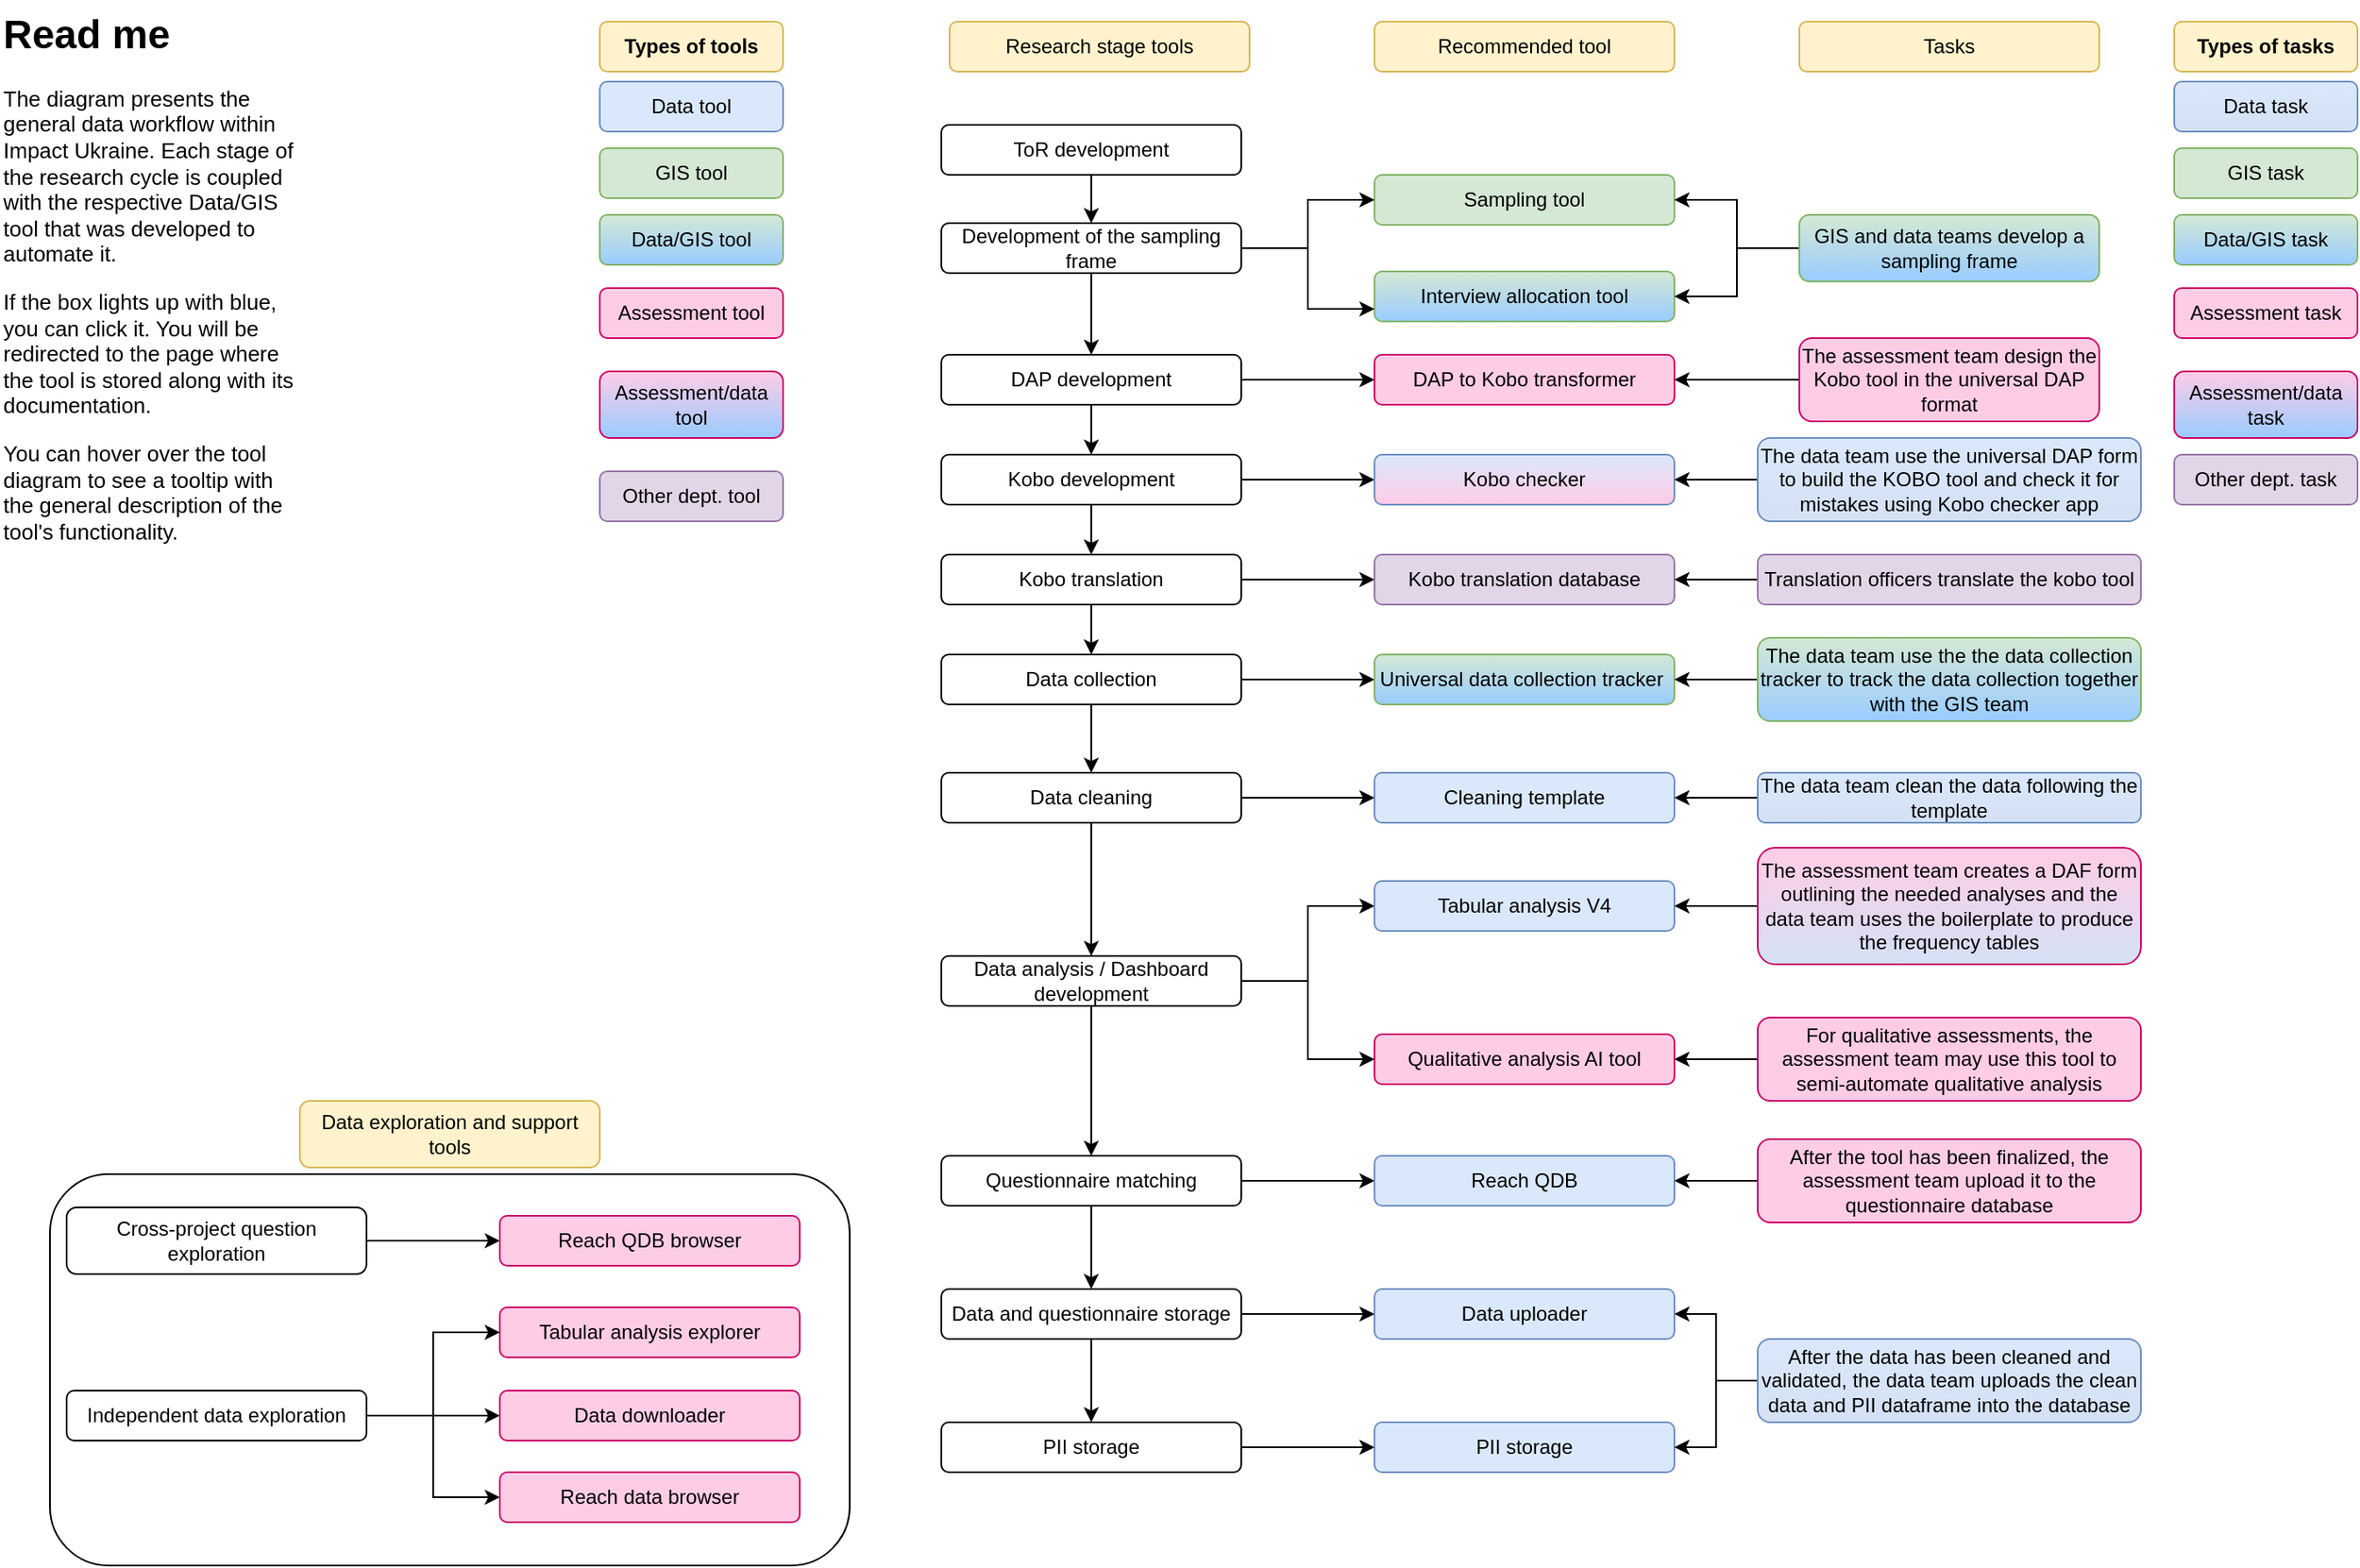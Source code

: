 <mxfile version="24.7.3" type="github">
  <diagram name="Page-1" id="CdamL6_mtSKDQ_Ty3OGJ">
    <mxGraphModel dx="3354" dy="1717" grid="1" gridSize="10" guides="1" tooltips="1" connect="1" arrows="1" fold="1" page="1" pageScale="1" pageWidth="850" pageHeight="1100" math="0" shadow="0">
      <root>
        <mxCell id="0" />
        <mxCell id="1" parent="0" />
        <mxCell id="rfDyb57G6SXDkPlzruz_-56" value="" style="rounded=1;whiteSpace=wrap;html=1;fillColor=none;" parent="1" vertex="1">
          <mxGeometry x="70" y="715" width="480" height="235" as="geometry" />
        </mxCell>
        <mxCell id="5ZZzninA21lW4IOuCeZm-38" style="edgeStyle=orthogonalEdgeStyle;rounded=0;orthogonalLoop=1;jettySize=auto;html=1;exitX=0.5;exitY=1;exitDx=0;exitDy=0;entryX=0.5;entryY=0;entryDx=0;entryDy=0;" parent="1" source="5ZZzninA21lW4IOuCeZm-1" target="5ZZzninA21lW4IOuCeZm-37" edge="1">
          <mxGeometry relative="1" as="geometry" />
        </mxCell>
        <mxCell id="5ZZzninA21lW4IOuCeZm-1" value="ToR development" style="rounded=1;whiteSpace=wrap;html=1;" parent="1" vertex="1">
          <mxGeometry x="605" y="85" width="180" height="30" as="geometry" />
        </mxCell>
        <UserObject label="Sampling tool" link="https://impact-initiatives.shinyapps.io/r_sampling_tool_v2/" tooltip="The tool allows the user to build a sampling frame using the list of settlements that have to be sampled and the estimated populations of the settlements" id="5ZZzninA21lW4IOuCeZm-2">
          <mxCell style="rounded=1;whiteSpace=wrap;html=1;fillColor=#d5e8d4;strokeColor=#82b366;" parent="1" vertex="1">
            <mxGeometry x="865" y="115" width="180" height="30" as="geometry" />
          </mxCell>
        </UserObject>
        <mxCell id="5ZZzninA21lW4IOuCeZm-3" value="Data/GIS tool" style="rounded=1;whiteSpace=wrap;html=1;fillColor=#d5e8d4;strokeColor=#82b366;gradientColor=#99CCFF;" parent="1" vertex="1">
          <mxGeometry x="400" y="139" width="110" height="30" as="geometry" />
        </mxCell>
        <mxCell id="5ZZzninA21lW4IOuCeZm-4" value="Data tool" style="rounded=1;whiteSpace=wrap;html=1;fillColor=#dae8fc;strokeColor=#6c8ebf;" parent="1" vertex="1">
          <mxGeometry x="400" y="59" width="110" height="30" as="geometry" />
        </mxCell>
        <mxCell id="5ZZzninA21lW4IOuCeZm-5" value="GIS tool" style="rounded=1;whiteSpace=wrap;html=1;fillColor=#d5e8d4;strokeColor=#82b366;" parent="1" vertex="1">
          <mxGeometry x="400" y="99" width="110" height="30" as="geometry" />
        </mxCell>
        <UserObject label="Interview allocation tool" tooltip="The tool allows the user to distribute the interviews across the sampled geography using the sampling frame and the maps of the territory that has to be sampled. The interviews can be distributed within individual polygons or attributed to points within polygons " id="5ZZzninA21lW4IOuCeZm-6">
          <mxCell style="rounded=1;whiteSpace=wrap;html=1;fillColor=#d5e8d4;strokeColor=#82b366;gradientColor=#99CCFF;" parent="1" vertex="1">
            <mxGeometry x="865" y="173" width="180" height="30" as="geometry" />
          </mxCell>
        </UserObject>
        <mxCell id="5ZZzninA21lW4IOuCeZm-32" style="edgeStyle=orthogonalEdgeStyle;rounded=0;orthogonalLoop=1;jettySize=auto;html=1;exitX=0.5;exitY=1;exitDx=0;exitDy=0;entryX=0.5;entryY=0;entryDx=0;entryDy=0;" parent="1" source="5ZZzninA21lW4IOuCeZm-10" target="5ZZzninA21lW4IOuCeZm-12" edge="1">
          <mxGeometry relative="1" as="geometry" />
        </mxCell>
        <mxCell id="5ZZzninA21lW4IOuCeZm-36" style="edgeStyle=orthogonalEdgeStyle;rounded=0;orthogonalLoop=1;jettySize=auto;html=1;exitX=1;exitY=0.5;exitDx=0;exitDy=0;" parent="1" source="5ZZzninA21lW4IOuCeZm-10" target="5ZZzninA21lW4IOuCeZm-13" edge="1">
          <mxGeometry relative="1" as="geometry" />
        </mxCell>
        <mxCell id="5ZZzninA21lW4IOuCeZm-10" value="DAP development" style="rounded=1;whiteSpace=wrap;html=1;" parent="1" vertex="1">
          <mxGeometry x="605" y="223" width="180" height="30" as="geometry" />
        </mxCell>
        <mxCell id="5ZZzninA21lW4IOuCeZm-42" style="edgeStyle=orthogonalEdgeStyle;rounded=0;orthogonalLoop=1;jettySize=auto;html=1;entryX=0;entryY=0.5;entryDx=0;entryDy=0;" parent="1" source="5ZZzninA21lW4IOuCeZm-12" target="5ZZzninA21lW4IOuCeZm-20" edge="1">
          <mxGeometry relative="1" as="geometry" />
        </mxCell>
        <mxCell id="rfDyb57G6SXDkPlzruz_-59" value="" style="edgeStyle=orthogonalEdgeStyle;rounded=0;orthogonalLoop=1;jettySize=auto;html=1;" parent="1" source="5ZZzninA21lW4IOuCeZm-12" target="rfDyb57G6SXDkPlzruz_-51" edge="1">
          <mxGeometry relative="1" as="geometry" />
        </mxCell>
        <mxCell id="5ZZzninA21lW4IOuCeZm-12" value="Kobo development" style="rounded=1;whiteSpace=wrap;html=1;" parent="1" vertex="1">
          <mxGeometry x="605" y="283" width="180" height="30" as="geometry" />
        </mxCell>
        <UserObject label="DAP to Kobo transformer" link="https://impact-initiatives.shinyapps.io/dap_generating/" tooltip="If the user has used the Universal DAP form to create their DAP file, this tool allows the user to create a baseline KOBO tool out of it. It can also be used to transform existing KOBO forms into DAP files filled in in the form of the Universal DAP file." id="5ZZzninA21lW4IOuCeZm-13">
          <mxCell style="rounded=1;whiteSpace=wrap;html=1;fillColor=#FFCCE6;strokeColor=#CC0066;" parent="1" vertex="1">
            <mxGeometry x="865" y="223" width="180" height="30" as="geometry" />
          </mxCell>
        </UserObject>
        <mxCell id="5ZZzninA21lW4IOuCeZm-33" style="edgeStyle=orthogonalEdgeStyle;rounded=0;orthogonalLoop=1;jettySize=auto;html=1;exitX=0.5;exitY=1;exitDx=0;exitDy=0;entryX=0.5;entryY=0;entryDx=0;entryDy=0;" parent="1" source="5ZZzninA21lW4IOuCeZm-19" target="5ZZzninA21lW4IOuCeZm-23" edge="1">
          <mxGeometry relative="1" as="geometry" />
        </mxCell>
        <mxCell id="5ZZzninA21lW4IOuCeZm-44" style="edgeStyle=orthogonalEdgeStyle;rounded=0;orthogonalLoop=1;jettySize=auto;html=1;exitX=1;exitY=0.5;exitDx=0;exitDy=0;entryX=0;entryY=0.5;entryDx=0;entryDy=0;" parent="1" source="5ZZzninA21lW4IOuCeZm-19" target="5ZZzninA21lW4IOuCeZm-43" edge="1">
          <mxGeometry relative="1" as="geometry" />
        </mxCell>
        <mxCell id="5ZZzninA21lW4IOuCeZm-19" value="Data collection" style="rounded=1;whiteSpace=wrap;html=1;" parent="1" vertex="1">
          <mxGeometry x="605" y="403" width="180" height="30" as="geometry" />
        </mxCell>
        <UserObject label="Kobo checker" link="https://impact-initiatives.shinyapps.io/Kobo_checker/" tooltip="The tool allows the user to check their KOBO form for common mistakes that can make it incompatible with the cleaning script.&#xa;It also allows the user (AO) to explore the interview flow within the KOBO form.&#xa;&#xa;" id="5ZZzninA21lW4IOuCeZm-20">
          <mxCell style="rounded=1;whiteSpace=wrap;html=1;fillColor=#dae8fc;strokeColor=#6c8ebf;gradientColor=#ffcce6;" parent="1" vertex="1">
            <mxGeometry x="865" y="283" width="180" height="30" as="geometry" />
          </mxCell>
        </UserObject>
        <mxCell id="5ZZzninA21lW4IOuCeZm-46" style="edgeStyle=orthogonalEdgeStyle;rounded=0;orthogonalLoop=1;jettySize=auto;html=1;exitX=1;exitY=0.5;exitDx=0;exitDy=0;" parent="1" source="5ZZzninA21lW4IOuCeZm-23" target="5ZZzninA21lW4IOuCeZm-25" edge="1">
          <mxGeometry relative="1" as="geometry" />
        </mxCell>
        <mxCell id="5ZZzninA21lW4IOuCeZm-49" style="edgeStyle=orthogonalEdgeStyle;rounded=0;orthogonalLoop=1;jettySize=auto;html=1;exitX=0.5;exitY=1;exitDx=0;exitDy=0;" parent="1" source="5ZZzninA21lW4IOuCeZm-23" target="5ZZzninA21lW4IOuCeZm-27" edge="1">
          <mxGeometry relative="1" as="geometry" />
        </mxCell>
        <mxCell id="5ZZzninA21lW4IOuCeZm-23" value="Data cleaning" style="rounded=1;whiteSpace=wrap;html=1;" parent="1" vertex="1">
          <mxGeometry x="605" y="474" width="180" height="30" as="geometry" />
        </mxCell>
        <UserObject label="Cleaning template" link="https://github.com/REACH-WoU/utilityR" tooltip="A universal cleaning template that goes through the general process of cleaning KOBO interviews within Impact Ukraine. Based on UtilityR package." id="5ZZzninA21lW4IOuCeZm-25">
          <mxCell style="rounded=1;whiteSpace=wrap;html=1;fillColor=#dae8fc;strokeColor=#6c8ebf;" parent="1" vertex="1">
            <mxGeometry x="865" y="474" width="180" height="30" as="geometry" />
          </mxCell>
        </UserObject>
        <mxCell id="5ZZzninA21lW4IOuCeZm-53" value="" style="edgeStyle=orthogonalEdgeStyle;rounded=0;orthogonalLoop=1;jettySize=auto;html=1;" parent="1" source="5ZZzninA21lW4IOuCeZm-27" target="5ZZzninA21lW4IOuCeZm-50" edge="1">
          <mxGeometry relative="1" as="geometry" />
        </mxCell>
        <mxCell id="rfDyb57G6SXDkPlzruz_-44" style="edgeStyle=orthogonalEdgeStyle;rounded=0;orthogonalLoop=1;jettySize=auto;html=1;entryX=0;entryY=0.5;entryDx=0;entryDy=0;" parent="1" source="5ZZzninA21lW4IOuCeZm-27" target="rfDyb57G6SXDkPlzruz_-43" edge="1">
          <mxGeometry relative="1" as="geometry" />
        </mxCell>
        <mxCell id="rfDyb57G6SXDkPlzruz_-45" style="edgeStyle=orthogonalEdgeStyle;rounded=0;orthogonalLoop=1;jettySize=auto;html=1;entryX=0;entryY=0.5;entryDx=0;entryDy=0;" parent="1" source="5ZZzninA21lW4IOuCeZm-27" target="5ZZzninA21lW4IOuCeZm-47" edge="1">
          <mxGeometry relative="1" as="geometry" />
        </mxCell>
        <mxCell id="5ZZzninA21lW4IOuCeZm-27" value="Data analysis / Dashboard development" style="rounded=1;whiteSpace=wrap;html=1;" parent="1" vertex="1">
          <mxGeometry x="605" y="584" width="180" height="30" as="geometry" />
        </mxCell>
        <mxCell id="5ZZzninA21lW4IOuCeZm-34" value="Research stage tools" style="rounded=1;whiteSpace=wrap;html=1;fillColor=#fff2cc;strokeColor=#d6b656;" parent="1" vertex="1">
          <mxGeometry x="610" y="23" width="180" height="30" as="geometry" />
        </mxCell>
        <mxCell id="5ZZzninA21lW4IOuCeZm-35" value="Recommended tool" style="rounded=1;whiteSpace=wrap;html=1;fillColor=#fff2cc;strokeColor=#d6b656;" parent="1" vertex="1">
          <mxGeometry x="865" y="23" width="180" height="30" as="geometry" />
        </mxCell>
        <mxCell id="5ZZzninA21lW4IOuCeZm-39" style="edgeStyle=orthogonalEdgeStyle;rounded=0;orthogonalLoop=1;jettySize=auto;html=1;exitX=0.5;exitY=1;exitDx=0;exitDy=0;" parent="1" source="5ZZzninA21lW4IOuCeZm-37" target="5ZZzninA21lW4IOuCeZm-10" edge="1">
          <mxGeometry relative="1" as="geometry" />
        </mxCell>
        <mxCell id="5ZZzninA21lW4IOuCeZm-40" style="edgeStyle=orthogonalEdgeStyle;rounded=0;orthogonalLoop=1;jettySize=auto;html=1;entryX=0;entryY=0.5;entryDx=0;entryDy=0;" parent="1" source="5ZZzninA21lW4IOuCeZm-37" target="5ZZzninA21lW4IOuCeZm-2" edge="1">
          <mxGeometry relative="1" as="geometry" />
        </mxCell>
        <mxCell id="5ZZzninA21lW4IOuCeZm-41" style="edgeStyle=orthogonalEdgeStyle;rounded=0;orthogonalLoop=1;jettySize=auto;html=1;exitX=1;exitY=0.5;exitDx=0;exitDy=0;entryX=0;entryY=0.75;entryDx=0;entryDy=0;" parent="1" source="5ZZzninA21lW4IOuCeZm-37" target="5ZZzninA21lW4IOuCeZm-6" edge="1">
          <mxGeometry relative="1" as="geometry" />
        </mxCell>
        <mxCell id="5ZZzninA21lW4IOuCeZm-37" value="Development of the sampling frame" style="rounded=1;whiteSpace=wrap;html=1;" parent="1" vertex="1">
          <mxGeometry x="605" y="144" width="180" height="30" as="geometry" />
        </mxCell>
        <UserObject label="Universal data collection tracker&amp;nbsp;" link="https://github.com/REACH-WoU/tracker_template" tooltip="The data collection tracker app on Shiny server. Allows the user to build interactive, live Shiny application that tracks the data collection process" id="5ZZzninA21lW4IOuCeZm-43">
          <mxCell style="rounded=1;whiteSpace=wrap;html=1;fillColor=#d5e8d4;strokeColor=#82b366;gradientColor=#99CCFF;" parent="1" vertex="1">
            <mxGeometry x="865" y="403" width="180" height="30" as="geometry" />
          </mxCell>
        </UserObject>
        <UserObject label="Tabular analysis V4" link="https://github.com/REACH-WoU/tabular_analysis_boilerplate_v4" tooltip="The tabular analysis boilerplate, that allows the user to quickly build frequency tables in Python. " id="5ZZzninA21lW4IOuCeZm-47">
          <mxCell style="rounded=1;whiteSpace=wrap;html=1;fillColor=#dae8fc;strokeColor=#6c8ebf;" parent="1" vertex="1">
            <mxGeometry x="865" y="539" width="180" height="30" as="geometry" />
          </mxCell>
        </UserObject>
        <mxCell id="5ZZzninA21lW4IOuCeZm-52" style="edgeStyle=orthogonalEdgeStyle;rounded=0;orthogonalLoop=1;jettySize=auto;html=1;exitX=1;exitY=0.5;exitDx=0;exitDy=0;entryX=0;entryY=0.5;entryDx=0;entryDy=0;" parent="1" source="5ZZzninA21lW4IOuCeZm-50" target="5ZZzninA21lW4IOuCeZm-51" edge="1">
          <mxGeometry relative="1" as="geometry" />
        </mxCell>
        <mxCell id="5ZZzninA21lW4IOuCeZm-56" value="" style="edgeStyle=orthogonalEdgeStyle;rounded=0;orthogonalLoop=1;jettySize=auto;html=1;" parent="1" source="5ZZzninA21lW4IOuCeZm-50" target="5ZZzninA21lW4IOuCeZm-54" edge="1">
          <mxGeometry relative="1" as="geometry" />
        </mxCell>
        <mxCell id="5ZZzninA21lW4IOuCeZm-50" value="Questionnaire matching" style="rounded=1;whiteSpace=wrap;html=1;" parent="1" vertex="1">
          <mxGeometry x="605" y="704" width="180" height="30" as="geometry" />
        </mxCell>
        <UserObject label="Reach QDB" link="https://impact-initiatives.shinyapps.io/Reach_QDB/" tooltip="A Shiny app that allows the user to match the questions in their Kobo form to questions already present in the database. This allows us to understand if we&#39;ve asked a question across multiple research cycles and timeframes" id="5ZZzninA21lW4IOuCeZm-51">
          <mxCell style="rounded=1;whiteSpace=wrap;html=1;fillColor=#dae8fc;strokeColor=#6c8ebf;" parent="1" vertex="1">
            <mxGeometry x="865" y="704" width="180" height="30" as="geometry" />
          </mxCell>
        </UserObject>
        <mxCell id="5ZZzninA21lW4IOuCeZm-58" value="" style="edgeStyle=orthogonalEdgeStyle;rounded=0;orthogonalLoop=1;jettySize=auto;html=1;" parent="1" source="5ZZzninA21lW4IOuCeZm-54" target="5ZZzninA21lW4IOuCeZm-57" edge="1">
          <mxGeometry relative="1" as="geometry" />
        </mxCell>
        <mxCell id="5ZZzninA21lW4IOuCeZm-59" value="" style="edgeStyle=orthogonalEdgeStyle;rounded=0;orthogonalLoop=1;jettySize=auto;html=1;" parent="1" source="5ZZzninA21lW4IOuCeZm-54" target="5ZZzninA21lW4IOuCeZm-55" edge="1">
          <mxGeometry relative="1" as="geometry" />
        </mxCell>
        <mxCell id="5ZZzninA21lW4IOuCeZm-54" value="Data and questionnaire storage" style="rounded=1;whiteSpace=wrap;html=1;" parent="1" vertex="1">
          <mxGeometry x="605" y="784" width="180" height="30" as="geometry" />
        </mxCell>
        <UserObject label="Data uploader" tooltip="Tool used to upload clean datasets into the REACH_DB" link="https://impact-initiatives.shinyapps.io/data_uploader_python/" id="5ZZzninA21lW4IOuCeZm-55">
          <mxCell style="rounded=1;whiteSpace=wrap;html=1;fillColor=#dae8fc;strokeColor=#6c8ebf;" parent="1" vertex="1">
            <mxGeometry x="865" y="784" width="180" height="30" as="geometry" />
          </mxCell>
        </UserObject>
        <mxCell id="5ZZzninA21lW4IOuCeZm-61" value="" style="edgeStyle=orthogonalEdgeStyle;rounded=0;orthogonalLoop=1;jettySize=auto;html=1;" parent="1" source="5ZZzninA21lW4IOuCeZm-57" target="5ZZzninA21lW4IOuCeZm-60" edge="1">
          <mxGeometry relative="1" as="geometry" />
        </mxCell>
        <mxCell id="5ZZzninA21lW4IOuCeZm-57" value="PII storage" style="rounded=1;whiteSpace=wrap;html=1;" parent="1" vertex="1">
          <mxGeometry x="605" y="864" width="180" height="30" as="geometry" />
        </mxCell>
        <UserObject label="PII storage" tooltip="The tool used to upload PII into the database" link="https://impact-initiatives.shinyapps.io/data_uploader_python/" id="5ZZzninA21lW4IOuCeZm-60">
          <mxCell style="rounded=1;whiteSpace=wrap;html=1;fillColor=#dae8fc;strokeColor=#6c8ebf;" parent="1" vertex="1">
            <mxGeometry x="865" y="864" width="180" height="30" as="geometry" />
          </mxCell>
        </UserObject>
        <mxCell id="jXckjUTRDvluykvVXxvT-2" value="&lt;b&gt;Types of tools&lt;/b&gt;" style="text;html=1;align=center;verticalAlign=middle;whiteSpace=wrap;rounded=1;strokeColor=#d6b656;fillColor=#fff2cc;" parent="1" vertex="1">
          <mxGeometry x="400" y="23" width="110" height="30" as="geometry" />
        </mxCell>
        <mxCell id="jXckjUTRDvluykvVXxvT-3" value="&lt;h1 style=&quot;margin-top: 0px;&quot;&gt;Read me&lt;/h1&gt;&lt;p style=&quot;font-size: 13px;&quot;&gt;&lt;font style=&quot;font-size: 13px;&quot;&gt;The diagram presents the general data workflow within Impact Ukraine. Each stage of the research cycle is coupled with the respective Data/GIS tool that was developed to automate it.&amp;nbsp;&lt;/font&gt;&lt;/p&gt;&lt;p style=&quot;font-size: 13px;&quot;&gt;&lt;font style=&quot;font-size: 13px;&quot;&gt;If the box lights up with blue, you can click it. You will be redirected to the page where the tool is stored along with its documentation.&lt;/font&gt;&lt;/p&gt;&lt;p style=&quot;font-size: 13px;&quot;&gt;&lt;font style=&quot;font-size: 13px;&quot;&gt;You can hover over the tool diagram to see a tooltip with the general description of the tool&#39;s functionality.&lt;/font&gt;&lt;/p&gt;" style="text;html=1;whiteSpace=wrap;overflow=hidden;rounded=0;" parent="1" vertex="1">
          <mxGeometry x="40" y="10" width="180" height="340" as="geometry" />
        </mxCell>
        <mxCell id="rfDyb57G6SXDkPlzruz_-1" value="Tasks" style="rounded=1;whiteSpace=wrap;html=1;fillColor=#fff2cc;strokeColor=#d6b656;" parent="1" vertex="1">
          <mxGeometry x="1120" y="23" width="180" height="30" as="geometry" />
        </mxCell>
        <mxCell id="rfDyb57G6SXDkPlzruz_-3" value="Assessment tool" style="rounded=1;whiteSpace=wrap;html=1;fillColor=#FFCCE6;strokeColor=#CC0066;" parent="1" vertex="1">
          <mxGeometry x="400" y="183" width="110" height="30" as="geometry" />
        </mxCell>
        <mxCell id="rfDyb57G6SXDkPlzruz_-10" style="edgeStyle=orthogonalEdgeStyle;rounded=0;orthogonalLoop=1;jettySize=auto;html=1;entryX=1;entryY=0.5;entryDx=0;entryDy=0;" parent="1" source="rfDyb57G6SXDkPlzruz_-4" target="5ZZzninA21lW4IOuCeZm-2" edge="1">
          <mxGeometry relative="1" as="geometry" />
        </mxCell>
        <mxCell id="rfDyb57G6SXDkPlzruz_-11" style="edgeStyle=orthogonalEdgeStyle;rounded=0;orthogonalLoop=1;jettySize=auto;html=1;entryX=1;entryY=0.5;entryDx=0;entryDy=0;" parent="1" source="rfDyb57G6SXDkPlzruz_-4" target="5ZZzninA21lW4IOuCeZm-6" edge="1">
          <mxGeometry relative="1" as="geometry" />
        </mxCell>
        <mxCell id="rfDyb57G6SXDkPlzruz_-4" value="GIS and data teams develop a sampling frame" style="rounded=1;whiteSpace=wrap;html=1;fillColor=#d5e8d4;strokeColor=#82b366;gradientColor=#99CCFF;" parent="1" vertex="1">
          <mxGeometry x="1120" y="139" width="180" height="40" as="geometry" />
        </mxCell>
        <mxCell id="rfDyb57G6SXDkPlzruz_-5" value="Data/GIS task" style="rounded=1;whiteSpace=wrap;html=1;fillColor=#d5e8d4;strokeColor=#82b366;gradientColor=#99CCFF;" parent="1" vertex="1">
          <mxGeometry x="1345" y="139" width="110" height="30" as="geometry" />
        </mxCell>
        <mxCell id="rfDyb57G6SXDkPlzruz_-6" value="Data task" style="rounded=1;whiteSpace=wrap;html=1;fillColor=#dae8fc;strokeColor=#6c8ebf;gradientColor=#D4E1F5;" parent="1" vertex="1">
          <mxGeometry x="1345" y="59" width="110" height="30" as="geometry" />
        </mxCell>
        <mxCell id="rfDyb57G6SXDkPlzruz_-7" value="GIS task" style="rounded=1;whiteSpace=wrap;html=1;fillColor=#d5e8d4;strokeColor=#82b366;" parent="1" vertex="1">
          <mxGeometry x="1345" y="99" width="110" height="30" as="geometry" />
        </mxCell>
        <mxCell id="rfDyb57G6SXDkPlzruz_-8" value="&lt;b&gt;Types of tasks&lt;/b&gt;" style="text;html=1;align=center;verticalAlign=middle;whiteSpace=wrap;rounded=1;strokeColor=#d6b656;fillColor=#fff2cc;" parent="1" vertex="1">
          <mxGeometry x="1345" y="23" width="110" height="30" as="geometry" />
        </mxCell>
        <mxCell id="rfDyb57G6SXDkPlzruz_-9" value="Assessment task" style="rounded=1;whiteSpace=wrap;html=1;fillColor=#FFCCE6;strokeColor=#CC0066;" parent="1" vertex="1">
          <mxGeometry x="1345" y="183" width="110" height="30" as="geometry" />
        </mxCell>
        <mxCell id="rfDyb57G6SXDkPlzruz_-13" style="edgeStyle=orthogonalEdgeStyle;rounded=0;orthogonalLoop=1;jettySize=auto;html=1;entryX=1;entryY=0.5;entryDx=0;entryDy=0;" parent="1" source="rfDyb57G6SXDkPlzruz_-12" target="5ZZzninA21lW4IOuCeZm-13" edge="1">
          <mxGeometry relative="1" as="geometry" />
        </mxCell>
        <UserObject label="The assessment team design the Kobo tool in the universal DAP format" tooltip="Only relevant for new research cycles, or for existing research cycles that have many changes to the tool" id="rfDyb57G6SXDkPlzruz_-12">
          <mxCell style="rounded=1;whiteSpace=wrap;html=1;fillColor=#FFCCE6;strokeColor=#CC0066;" parent="1" vertex="1">
            <mxGeometry x="1120" y="213" width="180" height="50" as="geometry" />
          </mxCell>
        </UserObject>
        <mxCell id="rfDyb57G6SXDkPlzruz_-15" style="edgeStyle=orthogonalEdgeStyle;rounded=0;orthogonalLoop=1;jettySize=auto;html=1;entryX=1;entryY=0.5;entryDx=0;entryDy=0;" parent="1" source="rfDyb57G6SXDkPlzruz_-14" target="5ZZzninA21lW4IOuCeZm-20" edge="1">
          <mxGeometry relative="1" as="geometry" />
        </mxCell>
        <mxCell id="rfDyb57G6SXDkPlzruz_-14" value="The data team use the universal DAP form to build the KOBO tool and check it for mistakes using Kobo checker app" style="rounded=1;whiteSpace=wrap;html=1;fillColor=#dae8fc;strokeColor=#6c8ebf;gradientColor=#D4E1F5;" parent="1" vertex="1">
          <mxGeometry x="1095" y="273" width="230" height="50" as="geometry" />
        </mxCell>
        <mxCell id="rfDyb57G6SXDkPlzruz_-17" style="edgeStyle=orthogonalEdgeStyle;rounded=0;orthogonalLoop=1;jettySize=auto;html=1;entryX=1;entryY=0.5;entryDx=0;entryDy=0;" parent="1" source="rfDyb57G6SXDkPlzruz_-16" target="5ZZzninA21lW4IOuCeZm-43" edge="1">
          <mxGeometry relative="1" as="geometry" />
        </mxCell>
        <mxCell id="rfDyb57G6SXDkPlzruz_-16" value="The data team use the the data collection tracker to track the data collection together with the GIS team" style="rounded=1;whiteSpace=wrap;html=1;fillColor=#d5e8d4;strokeColor=#82b366;gradientColor=#99CCFF;" parent="1" vertex="1">
          <mxGeometry x="1095" y="393" width="230" height="50" as="geometry" />
        </mxCell>
        <mxCell id="rfDyb57G6SXDkPlzruz_-19" style="edgeStyle=orthogonalEdgeStyle;rounded=0;orthogonalLoop=1;jettySize=auto;html=1;entryX=1;entryY=0.5;entryDx=0;entryDy=0;" parent="1" source="rfDyb57G6SXDkPlzruz_-18" target="5ZZzninA21lW4IOuCeZm-25" edge="1">
          <mxGeometry relative="1" as="geometry" />
        </mxCell>
        <mxCell id="rfDyb57G6SXDkPlzruz_-18" value="The data team clean the data following the template" style="rounded=1;whiteSpace=wrap;html=1;fillColor=#dae8fc;strokeColor=#6c8ebf;gradientColor=#D4E1F5;" parent="1" vertex="1">
          <mxGeometry x="1095" y="474" width="230" height="30" as="geometry" />
        </mxCell>
        <mxCell id="rfDyb57G6SXDkPlzruz_-21" style="edgeStyle=orthogonalEdgeStyle;rounded=0;orthogonalLoop=1;jettySize=auto;html=1;entryX=1;entryY=0.5;entryDx=0;entryDy=0;" parent="1" source="rfDyb57G6SXDkPlzruz_-20" target="5ZZzninA21lW4IOuCeZm-47" edge="1">
          <mxGeometry relative="1" as="geometry" />
        </mxCell>
        <mxCell id="rfDyb57G6SXDkPlzruz_-20" value="The assessment team creates a DAF form outlining the needed analyses and the data team uses the boilerplate to produce the frequency tables" style="rounded=1;whiteSpace=wrap;html=1;fillColor=#FFCCE6;strokeColor=#CC0066;gradientColor=#D4E1F5;" parent="1" vertex="1">
          <mxGeometry x="1095" y="519" width="230" height="70" as="geometry" />
        </mxCell>
        <mxCell id="rfDyb57G6SXDkPlzruz_-23" style="edgeStyle=orthogonalEdgeStyle;rounded=0;orthogonalLoop=1;jettySize=auto;html=1;entryX=1;entryY=0.5;entryDx=0;entryDy=0;" parent="1" source="rfDyb57G6SXDkPlzruz_-22" target="5ZZzninA21lW4IOuCeZm-51" edge="1">
          <mxGeometry relative="1" as="geometry" />
        </mxCell>
        <UserObject label="After the tool has been finalized, the assessment team upload it to the questionnaire database" tooltip="" id="rfDyb57G6SXDkPlzruz_-22">
          <mxCell style="rounded=1;whiteSpace=wrap;html=1;fillColor=#FFCCE6;strokeColor=#CC0066;" parent="1" vertex="1">
            <mxGeometry x="1095" y="694" width="230" height="50" as="geometry" />
          </mxCell>
        </UserObject>
        <mxCell id="rfDyb57G6SXDkPlzruz_-25" style="edgeStyle=orthogonalEdgeStyle;rounded=0;orthogonalLoop=1;jettySize=auto;html=1;entryX=1;entryY=0.5;entryDx=0;entryDy=0;" parent="1" source="rfDyb57G6SXDkPlzruz_-24" target="5ZZzninA21lW4IOuCeZm-55" edge="1">
          <mxGeometry relative="1" as="geometry" />
        </mxCell>
        <mxCell id="rfDyb57G6SXDkPlzruz_-27" style="edgeStyle=orthogonalEdgeStyle;rounded=0;orthogonalLoop=1;jettySize=auto;html=1;entryX=1;entryY=0.5;entryDx=0;entryDy=0;" parent="1" source="rfDyb57G6SXDkPlzruz_-24" target="5ZZzninA21lW4IOuCeZm-60" edge="1">
          <mxGeometry relative="1" as="geometry" />
        </mxCell>
        <mxCell id="rfDyb57G6SXDkPlzruz_-24" value="After the data has been cleaned and validated, the data team uploads the clean data and PII dataframe into the database" style="rounded=1;whiteSpace=wrap;html=1;fillColor=#dae8fc;strokeColor=#6c8ebf;gradientColor=#D4E1F5;" parent="1" vertex="1">
          <mxGeometry x="1095" y="814" width="230" height="50" as="geometry" />
        </mxCell>
        <mxCell id="rfDyb57G6SXDkPlzruz_-28" value="Other dept. tool" style="rounded=1;whiteSpace=wrap;html=1;fillColor=#e1d5e7;strokeColor=#9673a6;" parent="1" vertex="1">
          <mxGeometry x="400" y="293" width="110" height="30" as="geometry" />
        </mxCell>
        <mxCell id="rfDyb57G6SXDkPlzruz_-29" value="Other dept. task" style="rounded=1;whiteSpace=wrap;html=1;fillColor=#e1d5e7;strokeColor=#9673a6;" parent="1" vertex="1">
          <mxGeometry x="1345" y="283" width="110" height="30" as="geometry" />
        </mxCell>
        <mxCell id="rfDyb57G6SXDkPlzruz_-31" value="Data exploration and support tools" style="rounded=1;whiteSpace=wrap;html=1;fillColor=#fff2cc;strokeColor=#d6b656;" parent="1" vertex="1">
          <mxGeometry x="220" y="671" width="180" height="40" as="geometry" />
        </mxCell>
        <UserObject label="Tabular analysis explorer" tooltip="The tool that allows the user to explore that frequency tables in their data by themselves" link="https://impact-initiatives.shinyapps.io/tabular_APP/" id="rfDyb57G6SXDkPlzruz_-32">
          <mxCell style="rounded=1;whiteSpace=wrap;html=1;fillColor=#FFCCE6;strokeColor=#CC0066;" parent="1" vertex="1">
            <mxGeometry x="340" y="795" width="180" height="30" as="geometry" />
          </mxCell>
        </UserObject>
        <mxCell id="rfDyb57G6SXDkPlzruz_-34" style="edgeStyle=orthogonalEdgeStyle;rounded=0;orthogonalLoop=1;jettySize=auto;html=1;entryX=0;entryY=0.5;entryDx=0;entryDy=0;" parent="1" source="rfDyb57G6SXDkPlzruz_-33" target="rfDyb57G6SXDkPlzruz_-32" edge="1">
          <mxGeometry relative="1" as="geometry" />
        </mxCell>
        <mxCell id="rfDyb57G6SXDkPlzruz_-42" style="edgeStyle=orthogonalEdgeStyle;rounded=0;orthogonalLoop=1;jettySize=auto;html=1;entryX=0;entryY=0.5;entryDx=0;entryDy=0;" parent="1" source="rfDyb57G6SXDkPlzruz_-33" target="rfDyb57G6SXDkPlzruz_-40" edge="1">
          <mxGeometry relative="1" as="geometry" />
        </mxCell>
        <mxCell id="3-6lHHF55DGYkitSiJUH-2" style="edgeStyle=orthogonalEdgeStyle;rounded=0;orthogonalLoop=1;jettySize=auto;html=1;entryX=0;entryY=0.5;entryDx=0;entryDy=0;" parent="1" source="rfDyb57G6SXDkPlzruz_-33" target="3-6lHHF55DGYkitSiJUH-1" edge="1">
          <mxGeometry relative="1" as="geometry" />
        </mxCell>
        <mxCell id="rfDyb57G6SXDkPlzruz_-33" value="Independent data exploration" style="rounded=1;whiteSpace=wrap;html=1;" parent="1" vertex="1">
          <mxGeometry x="80" y="845" width="180" height="30" as="geometry" />
        </mxCell>
        <mxCell id="rfDyb57G6SXDkPlzruz_-37" style="edgeStyle=orthogonalEdgeStyle;rounded=0;orthogonalLoop=1;jettySize=auto;html=1;entryX=0;entryY=0.5;entryDx=0;entryDy=0;" parent="1" source="rfDyb57G6SXDkPlzruz_-35" target="rfDyb57G6SXDkPlzruz_-36" edge="1">
          <mxGeometry relative="1" as="geometry" />
        </mxCell>
        <mxCell id="rfDyb57G6SXDkPlzruz_-35" value="Cross-project question exploration" style="rounded=1;whiteSpace=wrap;html=1;" parent="1" vertex="1">
          <mxGeometry x="80" y="735" width="180" height="40" as="geometry" />
        </mxCell>
        <UserObject label="Reach QDB browser" tooltip="The tool that allows the user to browse all questions within the REACH questionnaire database" link="https://impact-initiatives.shinyapps.io/QDB_browser/" id="rfDyb57G6SXDkPlzruz_-36">
          <mxCell style="rounded=1;whiteSpace=wrap;html=1;fillColor=#FFCCE6;strokeColor=#CC0066;" parent="1" vertex="1">
            <mxGeometry x="340" y="740" width="180" height="30" as="geometry" />
          </mxCell>
        </UserObject>
        <UserObject label="Data downloader" tooltip="The tool that allows the user to browse all questions within the REACH questionnaire database" link="https://impact-initiatives.shinyapps.io/data_uploader_python/" id="rfDyb57G6SXDkPlzruz_-40">
          <mxCell style="rounded=1;whiteSpace=wrap;html=1;fillColor=#FFCCE6;strokeColor=#CC0066;" parent="1" vertex="1">
            <mxGeometry x="340" y="845" width="180" height="30" as="geometry" />
          </mxCell>
        </UserObject>
        <UserObject label="Qualitative analysis AI tool" tooltip="Currently searching for a Budget line to buy the licenses needed to run and deploy the tool" link="https://impact-initiatives.shinyapps.io/qualitative_analysis_app/" id="rfDyb57G6SXDkPlzruz_-43">
          <mxCell style="rounded=1;whiteSpace=wrap;html=1;fillColor=#FFCCE6;strokeColor=#CC0066;" parent="1" vertex="1">
            <mxGeometry x="865" y="631" width="180" height="30" as="geometry" />
          </mxCell>
        </UserObject>
        <mxCell id="rfDyb57G6SXDkPlzruz_-47" style="edgeStyle=orthogonalEdgeStyle;rounded=0;orthogonalLoop=1;jettySize=auto;html=1;entryX=1;entryY=0.5;entryDx=0;entryDy=0;" parent="1" source="rfDyb57G6SXDkPlzruz_-46" target="rfDyb57G6SXDkPlzruz_-43" edge="1">
          <mxGeometry relative="1" as="geometry" />
        </mxCell>
        <UserObject label="For qualitative assessments, the assessment team may use this tool to semi-automate qualitative analysis" tooltip="" id="rfDyb57G6SXDkPlzruz_-46">
          <mxCell style="rounded=1;whiteSpace=wrap;html=1;fillColor=#FFCCE6;strokeColor=#CC0066;" parent="1" vertex="1">
            <mxGeometry x="1095" y="621" width="230" height="50" as="geometry" />
          </mxCell>
        </UserObject>
        <mxCell id="rfDyb57G6SXDkPlzruz_-53" style="edgeStyle=orthogonalEdgeStyle;rounded=0;orthogonalLoop=1;jettySize=auto;html=1;entryX=0;entryY=0.5;entryDx=0;entryDy=0;" parent="1" source="rfDyb57G6SXDkPlzruz_-51" target="rfDyb57G6SXDkPlzruz_-52" edge="1">
          <mxGeometry relative="1" as="geometry" />
        </mxCell>
        <mxCell id="rfDyb57G6SXDkPlzruz_-61" style="edgeStyle=orthogonalEdgeStyle;rounded=0;orthogonalLoop=1;jettySize=auto;html=1;entryX=0.5;entryY=0;entryDx=0;entryDy=0;" parent="1" source="rfDyb57G6SXDkPlzruz_-51" target="5ZZzninA21lW4IOuCeZm-19" edge="1">
          <mxGeometry relative="1" as="geometry" />
        </mxCell>
        <mxCell id="rfDyb57G6SXDkPlzruz_-51" value="Kobo translation" style="rounded=1;whiteSpace=wrap;html=1;" parent="1" vertex="1">
          <mxGeometry x="605" y="343" width="180" height="30" as="geometry" />
        </mxCell>
        <UserObject label="Kobo translation database" link="https://impact-initiatives.shinyapps.io/Reach_translation/" tooltip="The tool storing the translations for the questions in the questionnaire database. It also allows the translation officers to verify translations of certain questions " id="rfDyb57G6SXDkPlzruz_-52">
          <mxCell style="rounded=1;whiteSpace=wrap;html=1;fillColor=#e1d5e7;strokeColor=#9673a6;" parent="1" vertex="1">
            <mxGeometry x="865" y="343" width="180" height="30" as="geometry" />
          </mxCell>
        </UserObject>
        <mxCell id="rfDyb57G6SXDkPlzruz_-55" style="edgeStyle=orthogonalEdgeStyle;rounded=0;orthogonalLoop=1;jettySize=auto;html=1;entryX=1;entryY=0.5;entryDx=0;entryDy=0;" parent="1" source="rfDyb57G6SXDkPlzruz_-54" target="rfDyb57G6SXDkPlzruz_-52" edge="1">
          <mxGeometry relative="1" as="geometry" />
        </mxCell>
        <mxCell id="rfDyb57G6SXDkPlzruz_-54" value="Translation officers translate the kobo tool" style="rounded=1;whiteSpace=wrap;html=1;fillColor=#e1d5e7;strokeColor=#9673a6;" parent="1" vertex="1">
          <mxGeometry x="1095" y="343" width="230" height="30" as="geometry" />
        </mxCell>
        <mxCell id="rfDyb57G6SXDkPlzruz_-57" value="Assessment/data task" style="rounded=1;whiteSpace=wrap;html=1;fillColor=#FFCCE6;strokeColor=#CC0066;gradientColor=#99CCFF;" parent="1" vertex="1">
          <mxGeometry x="1345" y="233" width="110" height="40" as="geometry" />
        </mxCell>
        <mxCell id="rfDyb57G6SXDkPlzruz_-58" value="Assessment/data tool" style="rounded=1;whiteSpace=wrap;html=1;fillColor=#FFCCE6;strokeColor=#CC0066;gradientColor=#99CCFF;" parent="1" vertex="1">
          <mxGeometry x="400" y="233" width="110" height="40" as="geometry" />
        </mxCell>
        <UserObject label="Reach data browser" tooltip="The tool that allows the user to browse all data within the REACH questionnaire database and builds interactive graphs based on user&#39;s request" link="https://impact-initiatives.shinyapps.io/Reach_DB_browser/" id="3-6lHHF55DGYkitSiJUH-1">
          <mxCell style="rounded=1;whiteSpace=wrap;html=1;fillColor=#FFCCE6;strokeColor=#CC0066;" parent="1" vertex="1">
            <mxGeometry x="340" y="894" width="180" height="30" as="geometry" />
          </mxCell>
        </UserObject>
      </root>
    </mxGraphModel>
  </diagram>
</mxfile>
